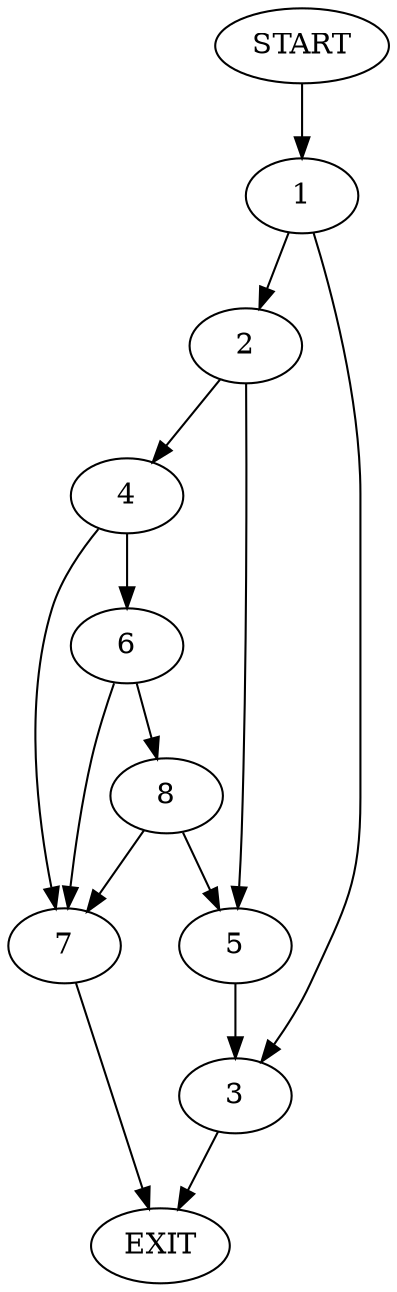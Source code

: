 digraph {
0 [label="START"]
9 [label="EXIT"]
0 -> 1
1 -> 2
1 -> 3
3 -> 9
2 -> 4
2 -> 5
4 -> 6
4 -> 7
5 -> 3
6 -> 8
6 -> 7
7 -> 9
8 -> 5
8 -> 7
}
